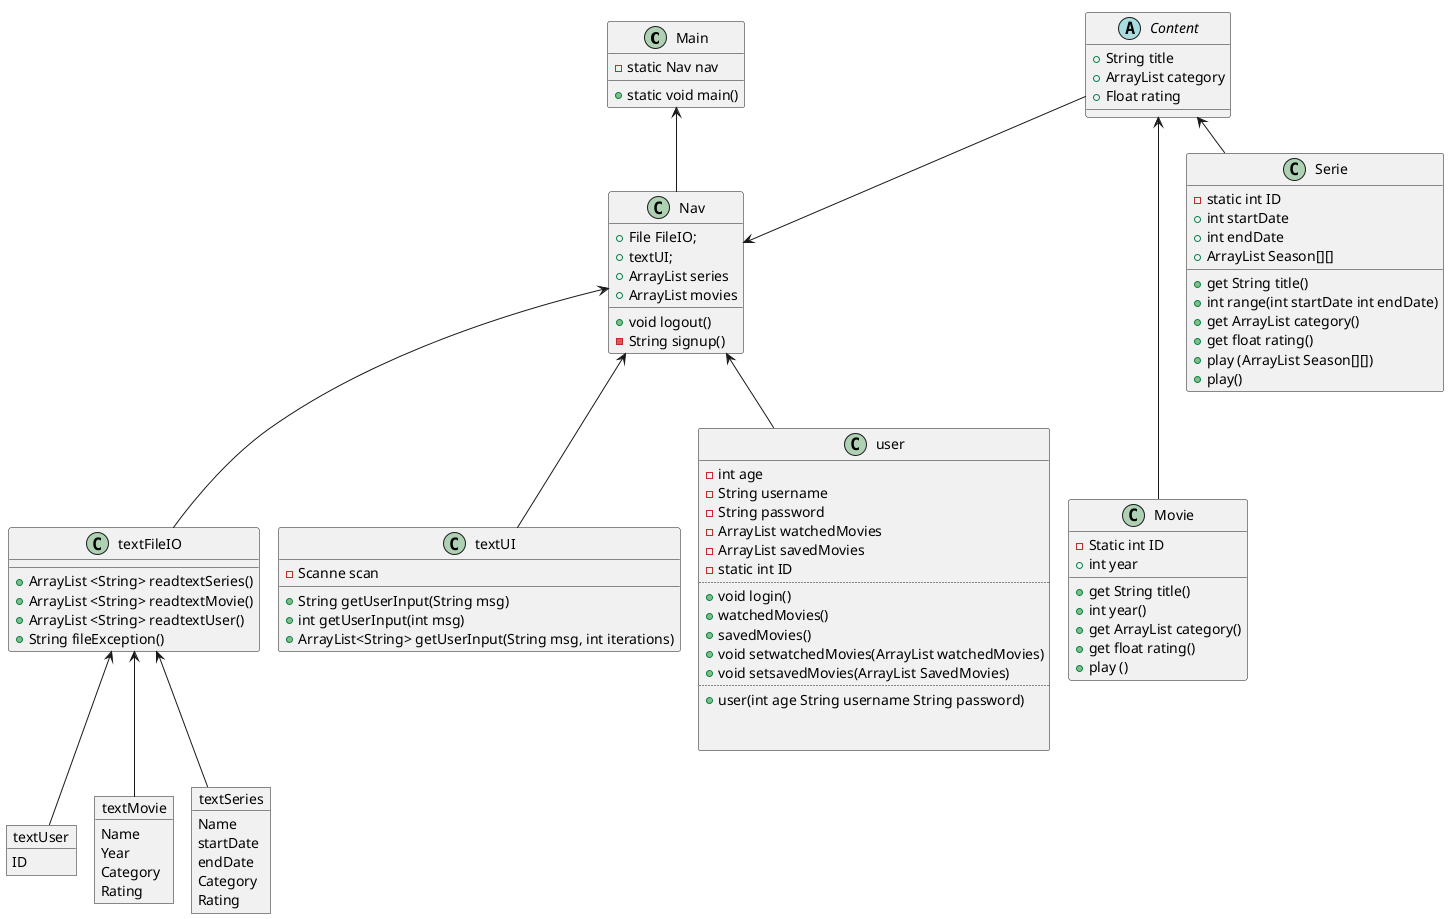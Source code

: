 @startuml
!pragma layout smetana
'https://plantuml.com/class-diagram

class Main{
- static Nav nav
+ static void main()

}

class Nav {
+ File FileIO;
+ textUI;
+ ArrayList series
+ ArrayList movies
+ void logout()
- String signup()


}

Content --> Nav
Main <-- Nav



class textFileIO{
+ ArrayList <String> readtextSeries()
+ ArrayList <String> readtextMovie()
+ ArrayList <String> readtextUser()
+ String fileException()
}

class textUI{
- Scanne scan
+ String getUserInput(String msg)
+ int getUserInput(int msg)
+ ArrayList<String> getUserInput(String msg, int iterations)

}
class user{
- int age
- String username
- String password
- ArrayList watchedMovies
- ArrayList savedMovies
- static int ID
..
+ void login()
+ watchedMovies()
+ savedMovies()
+ void setwatchedMovies(ArrayList watchedMovies)
+ void setsavedMovies(ArrayList SavedMovies)
..
+ user(int age String username String password)


}




Nav <-- user
Nav <-- textFileIO
Nav <-- textUI

Content <--- Movie
Content <-down-  Serie

class Movie{
- Static int ID
+ int year
+ get String title()
+ int year()
+ get ArrayList category()
+ get float rating()
+ play ()
}

class Serie{
- static int ID
+ int startDate
+ int endDate
+ get String title()
+  int range(int startDate int endDate)
+ get ArrayList category()
+ get float rating()
+ ArrayList Season[][]
+ play (ArrayList Season[][])
+ play()
}


object textUser{
ID
}



object textMovie{
Name
Year
Category
Rating
}

object textSeries{
Name
startDate
endDate
Category
Rating
}



abstract Content{
+ String title
+ ArrayList category
+ Float rating
}


textFileIO <-- textMovie
textFileIO <-- textUser
textFileIO <-- textSeries

@enduml